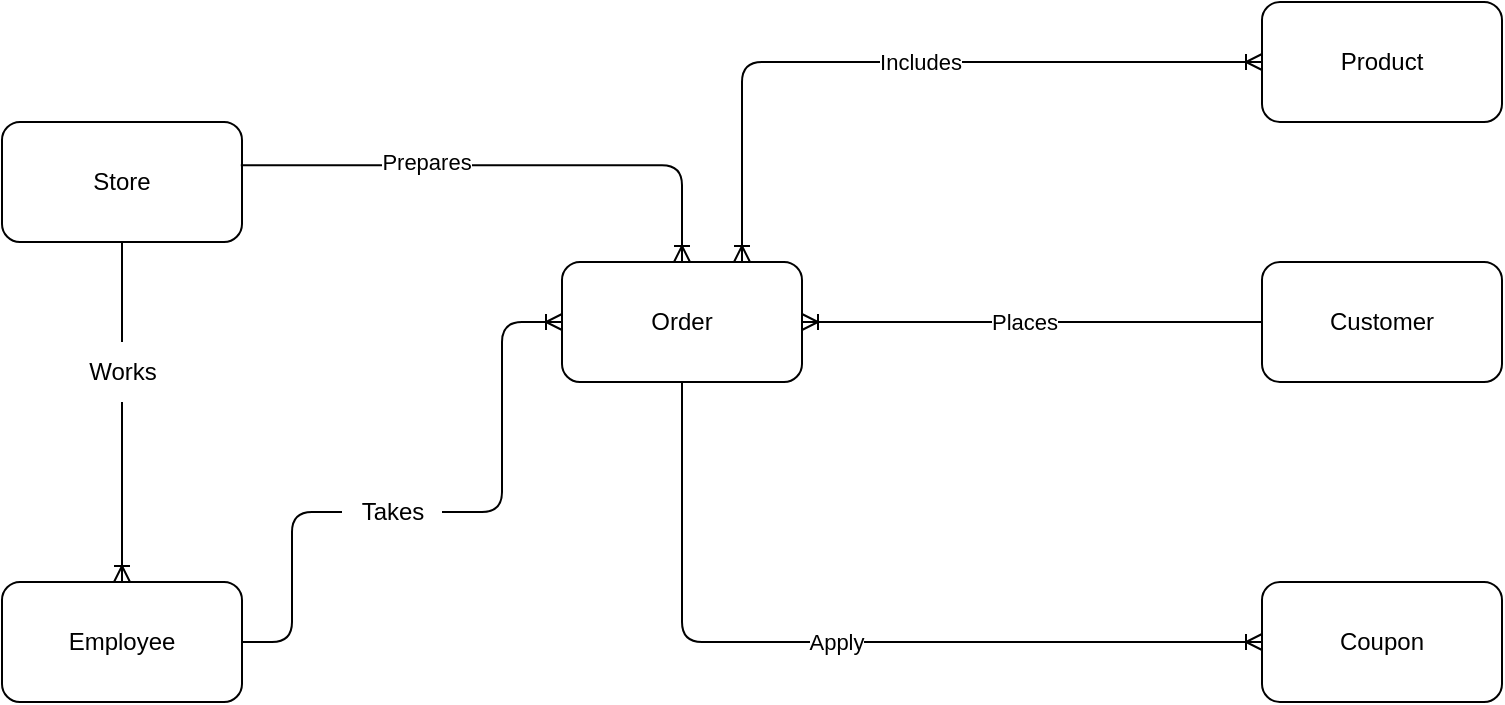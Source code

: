 <mxfile>
    <diagram id="MzYt458wVMCOMpcW0ubV" name="Conceptual Model">
        <mxGraphModel dx="1141" dy="767" grid="1" gridSize="10" guides="1" tooltips="1" connect="1" arrows="1" fold="1" page="1" pageScale="1" pageWidth="827" pageHeight="1169" math="0" shadow="0">
            <root>
                <mxCell id="0"/>
                <mxCell id="1" parent="0"/>
                <mxCell id="ExyJ-R4M8aITXoRPs_8Q-1" value="Store" style="rounded=1;whiteSpace=wrap;html=1;" vertex="1" parent="1">
                    <mxGeometry x="90" y="140" width="120" height="60" as="geometry"/>
                </mxCell>
                <mxCell id="ExyJ-R4M8aITXoRPs_8Q-2" value="Employee" style="rounded=1;whiteSpace=wrap;html=1;" vertex="1" parent="1">
                    <mxGeometry x="90" y="370" width="120" height="60" as="geometry"/>
                </mxCell>
                <mxCell id="ExyJ-R4M8aITXoRPs_8Q-3" value="Order" style="rounded=1;whiteSpace=wrap;html=1;fontStyle=0" vertex="1" parent="1">
                    <mxGeometry x="370" y="210" width="120" height="60" as="geometry"/>
                </mxCell>
                <mxCell id="ExyJ-R4M8aITXoRPs_8Q-4" value="Product" style="rounded=1;whiteSpace=wrap;html=1;fontStyle=0" vertex="1" parent="1">
                    <mxGeometry x="720" y="80" width="120" height="60" as="geometry"/>
                </mxCell>
                <mxCell id="45P4VusToQYbp-36NqYL-1" value="Customer" style="rounded=1;whiteSpace=wrap;html=1;fontStyle=0" vertex="1" parent="1">
                    <mxGeometry x="720" y="210" width="120" height="60" as="geometry"/>
                </mxCell>
                <mxCell id="45P4VusToQYbp-36NqYL-2" value="Coupon" style="rounded=1;whiteSpace=wrap;html=1;fontStyle=0" vertex="1" parent="1">
                    <mxGeometry x="720" y="370" width="120" height="60" as="geometry"/>
                </mxCell>
                <mxCell id="45P4VusToQYbp-36NqYL-3" value="" style="fontSize=12;html=1;endArrow=ERoneToMany;exitX=0.5;exitY=1;exitDx=0;exitDy=0;entryX=0.5;entryY=0;entryDx=0;entryDy=0;startArrow=none;" edge="1" parent="1" source="45P4VusToQYbp-36NqYL-4" target="ExyJ-R4M8aITXoRPs_8Q-2">
                    <mxGeometry width="100" height="100" relative="1" as="geometry">
                        <mxPoint x="240" y="550" as="sourcePoint"/>
                        <mxPoint x="130" y="360" as="targetPoint"/>
                        <Array as="points"/>
                    </mxGeometry>
                </mxCell>
                <mxCell id="45P4VusToQYbp-36NqYL-5" value="" style="fontSize=12;html=1;endArrow=none;exitX=0.5;exitY=1;exitDx=0;exitDy=0;entryX=0.5;entryY=0;entryDx=0;entryDy=0;" edge="1" parent="1" source="ExyJ-R4M8aITXoRPs_8Q-1" target="45P4VusToQYbp-36NqYL-4">
                    <mxGeometry width="100" height="100" relative="1" as="geometry">
                        <mxPoint x="150" y="200" as="sourcePoint"/>
                        <mxPoint x="150" y="370" as="targetPoint"/>
                        <Array as="points"/>
                    </mxGeometry>
                </mxCell>
                <mxCell id="45P4VusToQYbp-36NqYL-4" value="Works" style="text;html=1;align=center;verticalAlign=middle;resizable=0;points=[];autosize=1;strokeColor=none;fillColor=none;" vertex="1" parent="1">
                    <mxGeometry x="120" y="250" width="60" height="30" as="geometry"/>
                </mxCell>
                <mxCell id="45P4VusToQYbp-36NqYL-6" value="" style="fontSize=12;html=1;endArrow=ERoneToMany;exitX=1;exitY=0.5;exitDx=0;exitDy=0;entryX=0;entryY=0.5;entryDx=0;entryDy=0;startArrow=none;edgeStyle=orthogonalEdgeStyle;" edge="1" parent="1" source="45P4VusToQYbp-36NqYL-7" target="ExyJ-R4M8aITXoRPs_8Q-3">
                    <mxGeometry width="100" height="100" relative="1" as="geometry">
                        <mxPoint x="340" y="450" as="sourcePoint"/>
                        <mxPoint x="440" y="350" as="targetPoint"/>
                    </mxGeometry>
                </mxCell>
                <mxCell id="45P4VusToQYbp-36NqYL-8" value="" style="fontSize=12;html=1;endArrow=none;exitX=1;exitY=0.5;exitDx=0;exitDy=0;entryX=0;entryY=0.5;entryDx=0;entryDy=0;edgeStyle=orthogonalEdgeStyle;" edge="1" parent="1" source="ExyJ-R4M8aITXoRPs_8Q-2" target="45P4VusToQYbp-36NqYL-7">
                    <mxGeometry width="100" height="100" relative="1" as="geometry">
                        <mxPoint x="210" y="400" as="sourcePoint"/>
                        <mxPoint x="330" y="250" as="targetPoint"/>
                    </mxGeometry>
                </mxCell>
                <mxCell id="45P4VusToQYbp-36NqYL-7" value="Takes" style="text;html=1;align=center;verticalAlign=middle;resizable=0;points=[];autosize=1;strokeColor=none;fillColor=none;" vertex="1" parent="1">
                    <mxGeometry x="260" y="320" width="50" height="30" as="geometry"/>
                </mxCell>
                <mxCell id="45P4VusToQYbp-36NqYL-9" value="" style="edgeStyle=orthogonalEdgeStyle;fontSize=12;html=1;endArrow=ERoneToMany;exitX=0.995;exitY=0.36;exitDx=0;exitDy=0;exitPerimeter=0;entryX=0.5;entryY=0;entryDx=0;entryDy=0;" edge="1" parent="1" source="ExyJ-R4M8aITXoRPs_8Q-1" target="ExyJ-R4M8aITXoRPs_8Q-3">
                    <mxGeometry width="100" height="100" relative="1" as="geometry">
                        <mxPoint x="360" y="180" as="sourcePoint"/>
                        <mxPoint x="460" y="80" as="targetPoint"/>
                    </mxGeometry>
                </mxCell>
                <mxCell id="45P4VusToQYbp-36NqYL-10" value="Prepares" style="edgeLabel;html=1;align=center;verticalAlign=middle;resizable=0;points=[];" vertex="1" connectable="0" parent="45P4VusToQYbp-36NqYL-9">
                    <mxGeometry x="-0.317" y="-1" relative="1" as="geometry">
                        <mxPoint y="-3" as="offset"/>
                    </mxGeometry>
                </mxCell>
                <mxCell id="45P4VusToQYbp-36NqYL-13" value="" style="fontSize=12;html=1;endArrow=ERoneToMany;exitX=0;exitY=0.5;exitDx=0;exitDy=0;entryX=1;entryY=0.5;entryDx=0;entryDy=0;" edge="1" parent="1" source="45P4VusToQYbp-36NqYL-1" target="ExyJ-R4M8aITXoRPs_8Q-3">
                    <mxGeometry width="100" height="100" relative="1" as="geometry">
                        <mxPoint x="570" y="280" as="sourcePoint"/>
                        <mxPoint x="500" y="240" as="targetPoint"/>
                    </mxGeometry>
                </mxCell>
                <mxCell id="45P4VusToQYbp-36NqYL-14" value="Places" style="edgeLabel;html=1;align=center;verticalAlign=middle;resizable=0;points=[];" vertex="1" connectable="0" parent="45P4VusToQYbp-36NqYL-13">
                    <mxGeometry x="0.074" y="1" relative="1" as="geometry">
                        <mxPoint x="4" y="-1" as="offset"/>
                    </mxGeometry>
                </mxCell>
                <mxCell id="45P4VusToQYbp-36NqYL-15" value="" style="edgeStyle=orthogonalEdgeStyle;fontSize=12;html=1;endArrow=ERoneToMany;startArrow=ERoneToMany;exitX=0.75;exitY=0;exitDx=0;exitDy=0;entryX=0;entryY=0.5;entryDx=0;entryDy=0;" edge="1" parent="1" source="ExyJ-R4M8aITXoRPs_8Q-3" target="ExyJ-R4M8aITXoRPs_8Q-4">
                    <mxGeometry width="100" height="100" relative="1" as="geometry">
                        <mxPoint x="440" y="100" as="sourcePoint"/>
                        <mxPoint x="700" y="10" as="targetPoint"/>
                    </mxGeometry>
                </mxCell>
                <mxCell id="45P4VusToQYbp-36NqYL-17" value="Includes" style="edgeLabel;html=1;align=center;verticalAlign=middle;resizable=0;points=[];" vertex="1" connectable="0" parent="45P4VusToQYbp-36NqYL-15">
                    <mxGeometry x="0.046" relative="1" as="geometry">
                        <mxPoint as="offset"/>
                    </mxGeometry>
                </mxCell>
                <mxCell id="45P4VusToQYbp-36NqYL-18" value="" style="edgeStyle=orthogonalEdgeStyle;fontSize=12;html=1;endArrow=ERoneToMany;exitX=0.5;exitY=1;exitDx=0;exitDy=0;entryX=0;entryY=0.5;entryDx=0;entryDy=0;" edge="1" parent="1" source="ExyJ-R4M8aITXoRPs_8Q-3" target="45P4VusToQYbp-36NqYL-2">
                    <mxGeometry width="100" height="100" relative="1" as="geometry">
                        <mxPoint x="490" y="420" as="sourcePoint"/>
                        <mxPoint x="590" y="320" as="targetPoint"/>
                    </mxGeometry>
                </mxCell>
                <mxCell id="45P4VusToQYbp-36NqYL-19" value="Apply" style="edgeLabel;html=1;align=center;verticalAlign=middle;resizable=0;points=[];" vertex="1" connectable="0" parent="45P4VusToQYbp-36NqYL-18">
                    <mxGeometry x="-0.015" relative="1" as="geometry">
                        <mxPoint as="offset"/>
                    </mxGeometry>
                </mxCell>
            </root>
        </mxGraphModel>
    </diagram>
    <diagram id="gQYHFnc6bY1Gxwi79HMx" name="Page-2">
        <mxGraphModel dx="1062" dy="714" grid="1" gridSize="10" guides="1" tooltips="1" connect="1" arrows="1" fold="1" page="1" pageScale="1" pageWidth="827" pageHeight="1169" math="0" shadow="0">
            <root>
                <mxCell id="0"/>
                <mxCell id="1" parent="0"/>
                <mxCell id="JJMHQxEfOjXYFrZI0yVS-1" value="Store" style="shape=table;startSize=30;container=1;collapsible=1;childLayout=tableLayout;fixedRows=1;rowLines=0;fontStyle=1;align=center;resizeLast=1;" vertex="1" parent="1">
                    <mxGeometry x="100" y="130" width="180" height="90" as="geometry"/>
                </mxCell>
                <mxCell id="JJMHQxEfOjXYFrZI0yVS-2" value="" style="shape=tableRow;horizontal=0;startSize=0;swimlaneHead=0;swimlaneBody=0;fillColor=none;collapsible=0;dropTarget=0;points=[[0,0.5],[1,0.5]];portConstraint=eastwest;top=0;left=0;right=0;bottom=1;" vertex="1" parent="JJMHQxEfOjXYFrZI0yVS-1">
                    <mxGeometry y="30" width="180" height="30" as="geometry"/>
                </mxCell>
                <mxCell id="JJMHQxEfOjXYFrZI0yVS-3" value="PK" style="shape=partialRectangle;connectable=0;fillColor=none;top=0;left=0;bottom=0;right=0;fontStyle=1;overflow=hidden;" vertex="1" parent="JJMHQxEfOjXYFrZI0yVS-2">
                    <mxGeometry width="30" height="30" as="geometry">
                        <mxRectangle width="30" height="30" as="alternateBounds"/>
                    </mxGeometry>
                </mxCell>
                <mxCell id="JJMHQxEfOjXYFrZI0yVS-4" value="StoreID" style="shape=partialRectangle;connectable=0;fillColor=none;top=0;left=0;bottom=0;right=0;align=left;spacingLeft=6;fontStyle=5;overflow=hidden;" vertex="1" parent="JJMHQxEfOjXYFrZI0yVS-2">
                    <mxGeometry x="30" width="150" height="30" as="geometry">
                        <mxRectangle width="150" height="30" as="alternateBounds"/>
                    </mxGeometry>
                </mxCell>
                <mxCell id="JJMHQxEfOjXYFrZI0yVS-5" value="" style="shape=tableRow;horizontal=0;startSize=0;swimlaneHead=0;swimlaneBody=0;fillColor=none;collapsible=0;dropTarget=0;points=[[0,0.5],[1,0.5]];portConstraint=eastwest;top=0;left=0;right=0;bottom=0;" vertex="1" parent="JJMHQxEfOjXYFrZI0yVS-1">
                    <mxGeometry y="60" width="180" height="30" as="geometry"/>
                </mxCell>
                <mxCell id="JJMHQxEfOjXYFrZI0yVS-6" value="UK" style="shape=partialRectangle;connectable=0;fillColor=none;top=0;left=0;bottom=0;right=0;editable=1;overflow=hidden;" vertex="1" parent="JJMHQxEfOjXYFrZI0yVS-5">
                    <mxGeometry width="30" height="30" as="geometry">
                        <mxRectangle width="30" height="30" as="alternateBounds"/>
                    </mxGeometry>
                </mxCell>
                <mxCell id="JJMHQxEfOjXYFrZI0yVS-7" value="StoreName" style="shape=partialRectangle;connectable=0;fillColor=none;top=0;left=0;bottom=0;right=0;align=left;spacingLeft=6;overflow=hidden;" vertex="1" parent="JJMHQxEfOjXYFrZI0yVS-5">
                    <mxGeometry x="30" width="150" height="30" as="geometry">
                        <mxRectangle width="150" height="30" as="alternateBounds"/>
                    </mxGeometry>
                </mxCell>
                <mxCell id="JJMHQxEfOjXYFrZI0yVS-14" value="Employee" style="shape=table;startSize=30;container=1;collapsible=1;childLayout=tableLayout;fixedRows=1;rowLines=0;fontStyle=1;align=center;resizeLast=1;" vertex="1" parent="1">
                    <mxGeometry x="100" y="310" width="180" height="210" as="geometry"/>
                </mxCell>
                <mxCell id="JJMHQxEfOjXYFrZI0yVS-15" value="" style="shape=tableRow;horizontal=0;startSize=0;swimlaneHead=0;swimlaneBody=0;fillColor=none;collapsible=0;dropTarget=0;points=[[0,0.5],[1,0.5]];portConstraint=eastwest;top=0;left=0;right=0;bottom=1;" vertex="1" parent="JJMHQxEfOjXYFrZI0yVS-14">
                    <mxGeometry y="30" width="180" height="30" as="geometry"/>
                </mxCell>
                <mxCell id="JJMHQxEfOjXYFrZI0yVS-16" value="PK" style="shape=partialRectangle;connectable=0;fillColor=none;top=0;left=0;bottom=0;right=0;fontStyle=1;overflow=hidden;" vertex="1" parent="JJMHQxEfOjXYFrZI0yVS-15">
                    <mxGeometry width="30" height="30" as="geometry">
                        <mxRectangle width="30" height="30" as="alternateBounds"/>
                    </mxGeometry>
                </mxCell>
                <mxCell id="JJMHQxEfOjXYFrZI0yVS-17" value="EmployeeID" style="shape=partialRectangle;connectable=0;fillColor=none;top=0;left=0;bottom=0;right=0;align=left;spacingLeft=6;fontStyle=5;overflow=hidden;" vertex="1" parent="JJMHQxEfOjXYFrZI0yVS-15">
                    <mxGeometry x="30" width="150" height="30" as="geometry">
                        <mxRectangle width="150" height="30" as="alternateBounds"/>
                    </mxGeometry>
                </mxCell>
                <mxCell id="JJMHQxEfOjXYFrZI0yVS-30" style="shape=tableRow;horizontal=0;startSize=0;swimlaneHead=0;swimlaneBody=0;fillColor=none;collapsible=0;dropTarget=0;points=[[0,0.5],[1,0.5]];portConstraint=eastwest;top=0;left=0;right=0;bottom=0;" vertex="1" parent="JJMHQxEfOjXYFrZI0yVS-14">
                    <mxGeometry y="60" width="180" height="30" as="geometry"/>
                </mxCell>
                <mxCell id="JJMHQxEfOjXYFrZI0yVS-31" value="FK" style="shape=partialRectangle;connectable=0;fillColor=none;top=0;left=0;bottom=0;right=0;editable=1;overflow=hidden;" vertex="1" parent="JJMHQxEfOjXYFrZI0yVS-30">
                    <mxGeometry width="30" height="30" as="geometry">
                        <mxRectangle width="30" height="30" as="alternateBounds"/>
                    </mxGeometry>
                </mxCell>
                <mxCell id="JJMHQxEfOjXYFrZI0yVS-32" value="StoreID" style="shape=partialRectangle;connectable=0;fillColor=none;top=0;left=0;bottom=0;right=0;align=left;spacingLeft=6;overflow=hidden;" vertex="1" parent="JJMHQxEfOjXYFrZI0yVS-30">
                    <mxGeometry x="30" width="150" height="30" as="geometry">
                        <mxRectangle width="150" height="30" as="alternateBounds"/>
                    </mxGeometry>
                </mxCell>
                <mxCell id="JJMHQxEfOjXYFrZI0yVS-18" value="" style="shape=tableRow;horizontal=0;startSize=0;swimlaneHead=0;swimlaneBody=0;fillColor=none;collapsible=0;dropTarget=0;points=[[0,0.5],[1,0.5]];portConstraint=eastwest;top=0;left=0;right=0;bottom=0;" vertex="1" parent="JJMHQxEfOjXYFrZI0yVS-14">
                    <mxGeometry y="90" width="180" height="30" as="geometry"/>
                </mxCell>
                <mxCell id="JJMHQxEfOjXYFrZI0yVS-19" value="" style="shape=partialRectangle;connectable=0;fillColor=none;top=0;left=0;bottom=0;right=0;editable=1;overflow=hidden;" vertex="1" parent="JJMHQxEfOjXYFrZI0yVS-18">
                    <mxGeometry width="30" height="30" as="geometry">
                        <mxRectangle width="30" height="30" as="alternateBounds"/>
                    </mxGeometry>
                </mxCell>
                <mxCell id="JJMHQxEfOjXYFrZI0yVS-20" value="FirstName" style="shape=partialRectangle;connectable=0;fillColor=none;top=0;left=0;bottom=0;right=0;align=left;spacingLeft=6;overflow=hidden;" vertex="1" parent="JJMHQxEfOjXYFrZI0yVS-18">
                    <mxGeometry x="30" width="150" height="30" as="geometry">
                        <mxRectangle width="150" height="30" as="alternateBounds"/>
                    </mxGeometry>
                </mxCell>
                <mxCell id="JJMHQxEfOjXYFrZI0yVS-21" value="" style="shape=tableRow;horizontal=0;startSize=0;swimlaneHead=0;swimlaneBody=0;fillColor=none;collapsible=0;dropTarget=0;points=[[0,0.5],[1,0.5]];portConstraint=eastwest;top=0;left=0;right=0;bottom=0;" vertex="1" parent="JJMHQxEfOjXYFrZI0yVS-14">
                    <mxGeometry y="120" width="180" height="30" as="geometry"/>
                </mxCell>
                <mxCell id="JJMHQxEfOjXYFrZI0yVS-22" value="" style="shape=partialRectangle;connectable=0;fillColor=none;top=0;left=0;bottom=0;right=0;editable=1;overflow=hidden;" vertex="1" parent="JJMHQxEfOjXYFrZI0yVS-21">
                    <mxGeometry width="30" height="30" as="geometry">
                        <mxRectangle width="30" height="30" as="alternateBounds"/>
                    </mxGeometry>
                </mxCell>
                <mxCell id="JJMHQxEfOjXYFrZI0yVS-23" value="LastName" style="shape=partialRectangle;connectable=0;fillColor=none;top=0;left=0;bottom=0;right=0;align=left;spacingLeft=6;overflow=hidden;" vertex="1" parent="JJMHQxEfOjXYFrZI0yVS-21">
                    <mxGeometry x="30" width="150" height="30" as="geometry">
                        <mxRectangle width="150" height="30" as="alternateBounds"/>
                    </mxGeometry>
                </mxCell>
                <mxCell id="JJMHQxEfOjXYFrZI0yVS-24" value="" style="shape=tableRow;horizontal=0;startSize=0;swimlaneHead=0;swimlaneBody=0;fillColor=none;collapsible=0;dropTarget=0;points=[[0,0.5],[1,0.5]];portConstraint=eastwest;top=0;left=0;right=0;bottom=0;" vertex="1" parent="JJMHQxEfOjXYFrZI0yVS-14">
                    <mxGeometry y="150" width="180" height="30" as="geometry"/>
                </mxCell>
                <mxCell id="JJMHQxEfOjXYFrZI0yVS-25" value="" style="shape=partialRectangle;connectable=0;fillColor=none;top=0;left=0;bottom=0;right=0;editable=1;overflow=hidden;" vertex="1" parent="JJMHQxEfOjXYFrZI0yVS-24">
                    <mxGeometry width="30" height="30" as="geometry">
                        <mxRectangle width="30" height="30" as="alternateBounds"/>
                    </mxGeometry>
                </mxCell>
                <mxCell id="JJMHQxEfOjXYFrZI0yVS-26" value="StartDate" style="shape=partialRectangle;connectable=0;fillColor=none;top=0;left=0;bottom=0;right=0;align=left;spacingLeft=6;overflow=hidden;" vertex="1" parent="JJMHQxEfOjXYFrZI0yVS-24">
                    <mxGeometry x="30" width="150" height="30" as="geometry">
                        <mxRectangle width="150" height="30" as="alternateBounds"/>
                    </mxGeometry>
                </mxCell>
                <mxCell id="JJMHQxEfOjXYFrZI0yVS-27" style="shape=tableRow;horizontal=0;startSize=0;swimlaneHead=0;swimlaneBody=0;fillColor=none;collapsible=0;dropTarget=0;points=[[0,0.5],[1,0.5]];portConstraint=eastwest;top=0;left=0;right=0;bottom=0;" vertex="1" parent="JJMHQxEfOjXYFrZI0yVS-14">
                    <mxGeometry y="180" width="180" height="30" as="geometry"/>
                </mxCell>
                <mxCell id="JJMHQxEfOjXYFrZI0yVS-28" style="shape=partialRectangle;connectable=0;fillColor=none;top=0;left=0;bottom=0;right=0;editable=1;overflow=hidden;" vertex="1" parent="JJMHQxEfOjXYFrZI0yVS-27">
                    <mxGeometry width="30" height="30" as="geometry">
                        <mxRectangle width="30" height="30" as="alternateBounds"/>
                    </mxGeometry>
                </mxCell>
                <mxCell id="JJMHQxEfOjXYFrZI0yVS-29" value="TerminationDate" style="shape=partialRectangle;connectable=0;fillColor=none;top=0;left=0;bottom=0;right=0;align=left;spacingLeft=6;overflow=hidden;" vertex="1" parent="JJMHQxEfOjXYFrZI0yVS-27">
                    <mxGeometry x="30" width="150" height="30" as="geometry">
                        <mxRectangle width="150" height="30" as="alternateBounds"/>
                    </mxGeometry>
                </mxCell>
                <mxCell id="JJMHQxEfOjXYFrZI0yVS-34" value="" style="edgeStyle=entityRelationEdgeStyle;fontSize=12;html=1;endArrow=ERoneToMany;exitX=1;exitY=0.5;exitDx=0;exitDy=0;entryX=1;entryY=0.5;entryDx=0;entryDy=0;" edge="1" parent="1" source="JJMHQxEfOjXYFrZI0yVS-2" target="JJMHQxEfOjXYFrZI0yVS-30">
                    <mxGeometry width="100" height="100" relative="1" as="geometry">
                        <mxPoint x="400" y="300" as="sourcePoint"/>
                        <mxPoint x="500" y="200" as="targetPoint"/>
                    </mxGeometry>
                </mxCell>
                <mxCell id="JJMHQxEfOjXYFrZI0yVS-35" value="Order" style="shape=table;startSize=30;container=1;collapsible=1;childLayout=tableLayout;fixedRows=1;rowLines=0;fontStyle=1;align=center;resizeLast=1;" vertex="1" parent="1">
                    <mxGeometry x="413" y="240" width="180" height="300" as="geometry"/>
                </mxCell>
                <mxCell id="JJMHQxEfOjXYFrZI0yVS-36" value="" style="shape=tableRow;horizontal=0;startSize=0;swimlaneHead=0;swimlaneBody=0;fillColor=none;collapsible=0;dropTarget=0;points=[[0,0.5],[1,0.5]];portConstraint=eastwest;top=0;left=0;right=0;bottom=1;" vertex="1" parent="JJMHQxEfOjXYFrZI0yVS-35">
                    <mxGeometry y="30" width="180" height="30" as="geometry"/>
                </mxCell>
                <mxCell id="JJMHQxEfOjXYFrZI0yVS-37" value="PK" style="shape=partialRectangle;connectable=0;fillColor=none;top=0;left=0;bottom=0;right=0;fontStyle=1;overflow=hidden;" vertex="1" parent="JJMHQxEfOjXYFrZI0yVS-36">
                    <mxGeometry width="30" height="30" as="geometry">
                        <mxRectangle width="30" height="30" as="alternateBounds"/>
                    </mxGeometry>
                </mxCell>
                <mxCell id="JJMHQxEfOjXYFrZI0yVS-38" value="OrderID" style="shape=partialRectangle;connectable=0;fillColor=none;top=0;left=0;bottom=0;right=0;align=left;spacingLeft=6;fontStyle=5;overflow=hidden;" vertex="1" parent="JJMHQxEfOjXYFrZI0yVS-36">
                    <mxGeometry x="30" width="150" height="30" as="geometry">
                        <mxRectangle width="150" height="30" as="alternateBounds"/>
                    </mxGeometry>
                </mxCell>
                <mxCell id="JJMHQxEfOjXYFrZI0yVS-39" value="" style="shape=tableRow;horizontal=0;startSize=0;swimlaneHead=0;swimlaneBody=0;fillColor=none;collapsible=0;dropTarget=0;points=[[0,0.5],[1,0.5]];portConstraint=eastwest;top=0;left=0;right=0;bottom=0;" vertex="1" parent="JJMHQxEfOjXYFrZI0yVS-35">
                    <mxGeometry y="60" width="180" height="30" as="geometry"/>
                </mxCell>
                <mxCell id="JJMHQxEfOjXYFrZI0yVS-40" value="" style="shape=partialRectangle;connectable=0;fillColor=none;top=0;left=0;bottom=0;right=0;editable=1;overflow=hidden;" vertex="1" parent="JJMHQxEfOjXYFrZI0yVS-39">
                    <mxGeometry width="30" height="30" as="geometry">
                        <mxRectangle width="30" height="30" as="alternateBounds"/>
                    </mxGeometry>
                </mxCell>
                <mxCell id="JJMHQxEfOjXYFrZI0yVS-41" value="OrderTakerID" style="shape=partialRectangle;connectable=0;fillColor=none;top=0;left=0;bottom=0;right=0;align=left;spacingLeft=6;overflow=hidden;" vertex="1" parent="JJMHQxEfOjXYFrZI0yVS-39">
                    <mxGeometry x="30" width="150" height="30" as="geometry">
                        <mxRectangle width="150" height="30" as="alternateBounds"/>
                    </mxGeometry>
                </mxCell>
                <mxCell id="JJMHQxEfOjXYFrZI0yVS-42" value="" style="shape=tableRow;horizontal=0;startSize=0;swimlaneHead=0;swimlaneBody=0;fillColor=none;collapsible=0;dropTarget=0;points=[[0,0.5],[1,0.5]];portConstraint=eastwest;top=0;left=0;right=0;bottom=0;" vertex="1" parent="JJMHQxEfOjXYFrZI0yVS-35">
                    <mxGeometry y="90" width="180" height="30" as="geometry"/>
                </mxCell>
                <mxCell id="JJMHQxEfOjXYFrZI0yVS-43" value="" style="shape=partialRectangle;connectable=0;fillColor=none;top=0;left=0;bottom=0;right=0;editable=1;overflow=hidden;" vertex="1" parent="JJMHQxEfOjXYFrZI0yVS-42">
                    <mxGeometry width="30" height="30" as="geometry">
                        <mxRectangle width="30" height="30" as="alternateBounds"/>
                    </mxGeometry>
                </mxCell>
                <mxCell id="JJMHQxEfOjXYFrZI0yVS-44" value="StoreID" style="shape=partialRectangle;connectable=0;fillColor=none;top=0;left=0;bottom=0;right=0;align=left;spacingLeft=6;overflow=hidden;" vertex="1" parent="JJMHQxEfOjXYFrZI0yVS-42">
                    <mxGeometry x="30" width="150" height="30" as="geometry">
                        <mxRectangle width="150" height="30" as="alternateBounds"/>
                    </mxGeometry>
                </mxCell>
                <mxCell id="JJMHQxEfOjXYFrZI0yVS-45" value="" style="shape=tableRow;horizontal=0;startSize=0;swimlaneHead=0;swimlaneBody=0;fillColor=none;collapsible=0;dropTarget=0;points=[[0,0.5],[1,0.5]];portConstraint=eastwest;top=0;left=0;right=0;bottom=0;" vertex="1" parent="JJMHQxEfOjXYFrZI0yVS-35">
                    <mxGeometry y="120" width="180" height="30" as="geometry"/>
                </mxCell>
                <mxCell id="JJMHQxEfOjXYFrZI0yVS-46" value="" style="shape=partialRectangle;connectable=0;fillColor=none;top=0;left=0;bottom=0;right=0;editable=1;overflow=hidden;" vertex="1" parent="JJMHQxEfOjXYFrZI0yVS-45">
                    <mxGeometry width="30" height="30" as="geometry">
                        <mxRectangle width="30" height="30" as="alternateBounds"/>
                    </mxGeometry>
                </mxCell>
                <mxCell id="JJMHQxEfOjXYFrZI0yVS-47" value="OrderDate" style="shape=partialRectangle;connectable=0;fillColor=none;top=0;left=0;bottom=0;right=0;align=left;spacingLeft=6;overflow=hidden;" vertex="1" parent="JJMHQxEfOjXYFrZI0yVS-45">
                    <mxGeometry x="30" width="150" height="30" as="geometry">
                        <mxRectangle width="150" height="30" as="alternateBounds"/>
                    </mxGeometry>
                </mxCell>
                <mxCell id="JJMHQxEfOjXYFrZI0yVS-57" style="shape=tableRow;horizontal=0;startSize=0;swimlaneHead=0;swimlaneBody=0;fillColor=none;collapsible=0;dropTarget=0;points=[[0,0.5],[1,0.5]];portConstraint=eastwest;top=0;left=0;right=0;bottom=0;" vertex="1" parent="JJMHQxEfOjXYFrZI0yVS-35">
                    <mxGeometry y="150" width="180" height="30" as="geometry"/>
                </mxCell>
                <mxCell id="JJMHQxEfOjXYFrZI0yVS-58" style="shape=partialRectangle;connectable=0;fillColor=none;top=0;left=0;bottom=0;right=0;editable=1;overflow=hidden;" vertex="1" parent="JJMHQxEfOjXYFrZI0yVS-57">
                    <mxGeometry width="30" height="30" as="geometry">
                        <mxRectangle width="30" height="30" as="alternateBounds"/>
                    </mxGeometry>
                </mxCell>
                <mxCell id="JJMHQxEfOjXYFrZI0yVS-59" value="CustomerID" style="shape=partialRectangle;connectable=0;fillColor=none;top=0;left=0;bottom=0;right=0;align=left;spacingLeft=6;overflow=hidden;" vertex="1" parent="JJMHQxEfOjXYFrZI0yVS-57">
                    <mxGeometry x="30" width="150" height="30" as="geometry">
                        <mxRectangle width="150" height="30" as="alternateBounds"/>
                    </mxGeometry>
                </mxCell>
                <mxCell id="JJMHQxEfOjXYFrZI0yVS-54" style="shape=tableRow;horizontal=0;startSize=0;swimlaneHead=0;swimlaneBody=0;fillColor=none;collapsible=0;dropTarget=0;points=[[0,0.5],[1,0.5]];portConstraint=eastwest;top=0;left=0;right=0;bottom=0;" vertex="1" parent="JJMHQxEfOjXYFrZI0yVS-35">
                    <mxGeometry y="180" width="180" height="30" as="geometry"/>
                </mxCell>
                <mxCell id="JJMHQxEfOjXYFrZI0yVS-55" style="shape=partialRectangle;connectable=0;fillColor=none;top=0;left=0;bottom=0;right=0;editable=1;overflow=hidden;" vertex="1" parent="JJMHQxEfOjXYFrZI0yVS-54">
                    <mxGeometry width="30" height="30" as="geometry">
                        <mxRectangle width="30" height="30" as="alternateBounds"/>
                    </mxGeometry>
                </mxCell>
                <mxCell id="JJMHQxEfOjXYFrZI0yVS-56" value="ProductID" style="shape=partialRectangle;connectable=0;fillColor=none;top=0;left=0;bottom=0;right=0;align=left;spacingLeft=6;overflow=hidden;" vertex="1" parent="JJMHQxEfOjXYFrZI0yVS-54">
                    <mxGeometry x="30" width="150" height="30" as="geometry">
                        <mxRectangle width="150" height="30" as="alternateBounds"/>
                    </mxGeometry>
                </mxCell>
                <mxCell id="JJMHQxEfOjXYFrZI0yVS-51" style="shape=tableRow;horizontal=0;startSize=0;swimlaneHead=0;swimlaneBody=0;fillColor=none;collapsible=0;dropTarget=0;points=[[0,0.5],[1,0.5]];portConstraint=eastwest;top=0;left=0;right=0;bottom=0;" vertex="1" parent="JJMHQxEfOjXYFrZI0yVS-35">
                    <mxGeometry y="210" width="180" height="30" as="geometry"/>
                </mxCell>
                <mxCell id="JJMHQxEfOjXYFrZI0yVS-52" style="shape=partialRectangle;connectable=0;fillColor=none;top=0;left=0;bottom=0;right=0;editable=1;overflow=hidden;" vertex="1" parent="JJMHQxEfOjXYFrZI0yVS-51">
                    <mxGeometry width="30" height="30" as="geometry">
                        <mxRectangle width="30" height="30" as="alternateBounds"/>
                    </mxGeometry>
                </mxCell>
                <mxCell id="JJMHQxEfOjXYFrZI0yVS-53" value="CouponID" style="shape=partialRectangle;connectable=0;fillColor=none;top=0;left=0;bottom=0;right=0;align=left;spacingLeft=6;overflow=hidden;" vertex="1" parent="JJMHQxEfOjXYFrZI0yVS-51">
                    <mxGeometry x="30" width="150" height="30" as="geometry">
                        <mxRectangle width="150" height="30" as="alternateBounds"/>
                    </mxGeometry>
                </mxCell>
                <mxCell id="JJMHQxEfOjXYFrZI0yVS-48" style="shape=tableRow;horizontal=0;startSize=0;swimlaneHead=0;swimlaneBody=0;fillColor=none;collapsible=0;dropTarget=0;points=[[0,0.5],[1,0.5]];portConstraint=eastwest;top=0;left=0;right=0;bottom=0;" vertex="1" parent="JJMHQxEfOjXYFrZI0yVS-35">
                    <mxGeometry y="240" width="180" height="30" as="geometry"/>
                </mxCell>
                <mxCell id="JJMHQxEfOjXYFrZI0yVS-49" style="shape=partialRectangle;connectable=0;fillColor=none;top=0;left=0;bottom=0;right=0;editable=1;overflow=hidden;" vertex="1" parent="JJMHQxEfOjXYFrZI0yVS-48">
                    <mxGeometry width="30" height="30" as="geometry">
                        <mxRectangle width="30" height="30" as="alternateBounds"/>
                    </mxGeometry>
                </mxCell>
                <mxCell id="JJMHQxEfOjXYFrZI0yVS-50" value="Quantity" style="shape=partialRectangle;connectable=0;fillColor=none;top=0;left=0;bottom=0;right=0;align=left;spacingLeft=6;overflow=hidden;" vertex="1" parent="JJMHQxEfOjXYFrZI0yVS-48">
                    <mxGeometry x="30" width="150" height="30" as="geometry">
                        <mxRectangle width="150" height="30" as="alternateBounds"/>
                    </mxGeometry>
                </mxCell>
                <mxCell id="JJMHQxEfOjXYFrZI0yVS-60" style="shape=tableRow;horizontal=0;startSize=0;swimlaneHead=0;swimlaneBody=0;fillColor=none;collapsible=0;dropTarget=0;points=[[0,0.5],[1,0.5]];portConstraint=eastwest;top=0;left=0;right=0;bottom=0;" vertex="1" parent="JJMHQxEfOjXYFrZI0yVS-35">
                    <mxGeometry y="270" width="180" height="30" as="geometry"/>
                </mxCell>
                <mxCell id="JJMHQxEfOjXYFrZI0yVS-61" style="shape=partialRectangle;connectable=0;fillColor=none;top=0;left=0;bottom=0;right=0;editable=1;overflow=hidden;" vertex="1" parent="JJMHQxEfOjXYFrZI0yVS-60">
                    <mxGeometry width="30" height="30" as="geometry">
                        <mxRectangle width="30" height="30" as="alternateBounds"/>
                    </mxGeometry>
                </mxCell>
                <mxCell id="JJMHQxEfOjXYFrZI0yVS-62" value="SpecialInstructions" style="shape=partialRectangle;connectable=0;fillColor=none;top=0;left=0;bottom=0;right=0;align=left;spacingLeft=6;overflow=hidden;" vertex="1" parent="JJMHQxEfOjXYFrZI0yVS-60">
                    <mxGeometry x="30" width="150" height="30" as="geometry">
                        <mxRectangle width="150" height="30" as="alternateBounds"/>
                    </mxGeometry>
                </mxCell>
                <mxCell id="JJMHQxEfOjXYFrZI0yVS-63" value="Product" style="shape=table;startSize=30;container=1;collapsible=1;childLayout=tableLayout;fixedRows=1;rowLines=0;fontStyle=1;align=center;resizeLast=1;" vertex="1" parent="1">
                    <mxGeometry x="720" y="90" width="180" height="150" as="geometry"/>
                </mxCell>
                <mxCell id="JJMHQxEfOjXYFrZI0yVS-64" value="" style="shape=tableRow;horizontal=0;startSize=0;swimlaneHead=0;swimlaneBody=0;fillColor=none;collapsible=0;dropTarget=0;points=[[0,0.5],[1,0.5]];portConstraint=eastwest;top=0;left=0;right=0;bottom=1;" vertex="1" parent="JJMHQxEfOjXYFrZI0yVS-63">
                    <mxGeometry y="30" width="180" height="30" as="geometry"/>
                </mxCell>
                <mxCell id="JJMHQxEfOjXYFrZI0yVS-65" value="PK" style="shape=partialRectangle;connectable=0;fillColor=none;top=0;left=0;bottom=0;right=0;fontStyle=1;overflow=hidden;" vertex="1" parent="JJMHQxEfOjXYFrZI0yVS-64">
                    <mxGeometry width="30" height="30" as="geometry">
                        <mxRectangle width="30" height="30" as="alternateBounds"/>
                    </mxGeometry>
                </mxCell>
                <mxCell id="JJMHQxEfOjXYFrZI0yVS-66" value="ProductID" style="shape=partialRectangle;connectable=0;fillColor=none;top=0;left=0;bottom=0;right=0;align=left;spacingLeft=6;fontStyle=5;overflow=hidden;" vertex="1" parent="JJMHQxEfOjXYFrZI0yVS-64">
                    <mxGeometry x="30" width="150" height="30" as="geometry">
                        <mxRectangle width="150" height="30" as="alternateBounds"/>
                    </mxGeometry>
                </mxCell>
                <mxCell id="JJMHQxEfOjXYFrZI0yVS-67" value="" style="shape=tableRow;horizontal=0;startSize=0;swimlaneHead=0;swimlaneBody=0;fillColor=none;collapsible=0;dropTarget=0;points=[[0,0.5],[1,0.5]];portConstraint=eastwest;top=0;left=0;right=0;bottom=0;" vertex="1" parent="JJMHQxEfOjXYFrZI0yVS-63">
                    <mxGeometry y="60" width="180" height="30" as="geometry"/>
                </mxCell>
                <mxCell id="JJMHQxEfOjXYFrZI0yVS-68" value="UK" style="shape=partialRectangle;connectable=0;fillColor=none;top=0;left=0;bottom=0;right=0;editable=1;overflow=hidden;" vertex="1" parent="JJMHQxEfOjXYFrZI0yVS-67">
                    <mxGeometry width="30" height="30" as="geometry">
                        <mxRectangle width="30" height="30" as="alternateBounds"/>
                    </mxGeometry>
                </mxCell>
                <mxCell id="JJMHQxEfOjXYFrZI0yVS-69" value="ProductName" style="shape=partialRectangle;connectable=0;fillColor=none;top=0;left=0;bottom=0;right=0;align=left;spacingLeft=6;overflow=hidden;" vertex="1" parent="JJMHQxEfOjXYFrZI0yVS-67">
                    <mxGeometry x="30" width="150" height="30" as="geometry">
                        <mxRectangle width="150" height="30" as="alternateBounds"/>
                    </mxGeometry>
                </mxCell>
                <mxCell id="JJMHQxEfOjXYFrZI0yVS-70" value="" style="shape=tableRow;horizontal=0;startSize=0;swimlaneHead=0;swimlaneBody=0;fillColor=none;collapsible=0;dropTarget=0;points=[[0,0.5],[1,0.5]];portConstraint=eastwest;top=0;left=0;right=0;bottom=0;" vertex="1" parent="JJMHQxEfOjXYFrZI0yVS-63">
                    <mxGeometry y="90" width="180" height="30" as="geometry"/>
                </mxCell>
                <mxCell id="JJMHQxEfOjXYFrZI0yVS-71" value="" style="shape=partialRectangle;connectable=0;fillColor=none;top=0;left=0;bottom=0;right=0;editable=1;overflow=hidden;" vertex="1" parent="JJMHQxEfOjXYFrZI0yVS-70">
                    <mxGeometry width="30" height="30" as="geometry">
                        <mxRectangle width="30" height="30" as="alternateBounds"/>
                    </mxGeometry>
                </mxCell>
                <mxCell id="JJMHQxEfOjXYFrZI0yVS-72" value="ProductType" style="shape=partialRectangle;connectable=0;fillColor=none;top=0;left=0;bottom=0;right=0;align=left;spacingLeft=6;overflow=hidden;" vertex="1" parent="JJMHQxEfOjXYFrZI0yVS-70">
                    <mxGeometry x="30" width="150" height="30" as="geometry">
                        <mxRectangle width="150" height="30" as="alternateBounds"/>
                    </mxGeometry>
                </mxCell>
                <mxCell id="JJMHQxEfOjXYFrZI0yVS-73" value="" style="shape=tableRow;horizontal=0;startSize=0;swimlaneHead=0;swimlaneBody=0;fillColor=none;collapsible=0;dropTarget=0;points=[[0,0.5],[1,0.5]];portConstraint=eastwest;top=0;left=0;right=0;bottom=0;" vertex="1" parent="JJMHQxEfOjXYFrZI0yVS-63">
                    <mxGeometry y="120" width="180" height="30" as="geometry"/>
                </mxCell>
                <mxCell id="JJMHQxEfOjXYFrZI0yVS-74" value="" style="shape=partialRectangle;connectable=0;fillColor=none;top=0;left=0;bottom=0;right=0;editable=1;overflow=hidden;" vertex="1" parent="JJMHQxEfOjXYFrZI0yVS-73">
                    <mxGeometry width="30" height="30" as="geometry">
                        <mxRectangle width="30" height="30" as="alternateBounds"/>
                    </mxGeometry>
                </mxCell>
                <mxCell id="JJMHQxEfOjXYFrZI0yVS-75" value="Price" style="shape=partialRectangle;connectable=0;fillColor=none;top=0;left=0;bottom=0;right=0;align=left;spacingLeft=6;overflow=hidden;" vertex="1" parent="JJMHQxEfOjXYFrZI0yVS-73">
                    <mxGeometry x="30" width="150" height="30" as="geometry">
                        <mxRectangle width="150" height="30" as="alternateBounds"/>
                    </mxGeometry>
                </mxCell>
                <mxCell id="JJMHQxEfOjXYFrZI0yVS-76" value="Customer" style="shape=table;startSize=30;container=1;collapsible=1;childLayout=tableLayout;fixedRows=1;rowLines=0;fontStyle=1;align=center;resizeLast=1;" vertex="1" parent="1">
                    <mxGeometry x="735" y="330" width="180" height="210" as="geometry"/>
                </mxCell>
                <mxCell id="JJMHQxEfOjXYFrZI0yVS-77" value="" style="shape=tableRow;horizontal=0;startSize=0;swimlaneHead=0;swimlaneBody=0;fillColor=none;collapsible=0;dropTarget=0;points=[[0,0.5],[1,0.5]];portConstraint=eastwest;top=0;left=0;right=0;bottom=1;" vertex="1" parent="JJMHQxEfOjXYFrZI0yVS-76">
                    <mxGeometry y="30" width="180" height="30" as="geometry"/>
                </mxCell>
                <mxCell id="JJMHQxEfOjXYFrZI0yVS-78" value="PK" style="shape=partialRectangle;connectable=0;fillColor=none;top=0;left=0;bottom=0;right=0;fontStyle=1;overflow=hidden;" vertex="1" parent="JJMHQxEfOjXYFrZI0yVS-77">
                    <mxGeometry width="30" height="30" as="geometry">
                        <mxRectangle width="30" height="30" as="alternateBounds"/>
                    </mxGeometry>
                </mxCell>
                <mxCell id="JJMHQxEfOjXYFrZI0yVS-79" value="CustomerID" style="shape=partialRectangle;connectable=0;fillColor=none;top=0;left=0;bottom=0;right=0;align=left;spacingLeft=6;fontStyle=5;overflow=hidden;" vertex="1" parent="JJMHQxEfOjXYFrZI0yVS-77">
                    <mxGeometry x="30" width="150" height="30" as="geometry">
                        <mxRectangle width="150" height="30" as="alternateBounds"/>
                    </mxGeometry>
                </mxCell>
                <mxCell id="JJMHQxEfOjXYFrZI0yVS-80" value="" style="shape=tableRow;horizontal=0;startSize=0;swimlaneHead=0;swimlaneBody=0;fillColor=none;collapsible=0;dropTarget=0;points=[[0,0.5],[1,0.5]];portConstraint=eastwest;top=0;left=0;right=0;bottom=0;" vertex="1" parent="JJMHQxEfOjXYFrZI0yVS-76">
                    <mxGeometry y="60" width="180" height="30" as="geometry"/>
                </mxCell>
                <mxCell id="JJMHQxEfOjXYFrZI0yVS-81" value="" style="shape=partialRectangle;connectable=0;fillColor=none;top=0;left=0;bottom=0;right=0;editable=1;overflow=hidden;" vertex="1" parent="JJMHQxEfOjXYFrZI0yVS-80">
                    <mxGeometry width="30" height="30" as="geometry">
                        <mxRectangle width="30" height="30" as="alternateBounds"/>
                    </mxGeometry>
                </mxCell>
                <mxCell id="JJMHQxEfOjXYFrZI0yVS-82" value="PhoneNumber" style="shape=partialRectangle;connectable=0;fillColor=none;top=0;left=0;bottom=0;right=0;align=left;spacingLeft=6;overflow=hidden;" vertex="1" parent="JJMHQxEfOjXYFrZI0yVS-80">
                    <mxGeometry x="30" width="150" height="30" as="geometry">
                        <mxRectangle width="150" height="30" as="alternateBounds"/>
                    </mxGeometry>
                </mxCell>
                <mxCell id="JJMHQxEfOjXYFrZI0yVS-83" value="" style="shape=tableRow;horizontal=0;startSize=0;swimlaneHead=0;swimlaneBody=0;fillColor=none;collapsible=0;dropTarget=0;points=[[0,0.5],[1,0.5]];portConstraint=eastwest;top=0;left=0;right=0;bottom=0;" vertex="1" parent="JJMHQxEfOjXYFrZI0yVS-76">
                    <mxGeometry y="90" width="180" height="30" as="geometry"/>
                </mxCell>
                <mxCell id="JJMHQxEfOjXYFrZI0yVS-84" value="" style="shape=partialRectangle;connectable=0;fillColor=none;top=0;left=0;bottom=0;right=0;editable=1;overflow=hidden;" vertex="1" parent="JJMHQxEfOjXYFrZI0yVS-83">
                    <mxGeometry width="30" height="30" as="geometry">
                        <mxRectangle width="30" height="30" as="alternateBounds"/>
                    </mxGeometry>
                </mxCell>
                <mxCell id="JJMHQxEfOjXYFrZI0yVS-85" value="StreetAddress" style="shape=partialRectangle;connectable=0;fillColor=none;top=0;left=0;bottom=0;right=0;align=left;spacingLeft=6;overflow=hidden;" vertex="1" parent="JJMHQxEfOjXYFrZI0yVS-83">
                    <mxGeometry x="30" width="150" height="30" as="geometry">
                        <mxRectangle width="150" height="30" as="alternateBounds"/>
                    </mxGeometry>
                </mxCell>
                <mxCell id="JJMHQxEfOjXYFrZI0yVS-86" value="" style="shape=tableRow;horizontal=0;startSize=0;swimlaneHead=0;swimlaneBody=0;fillColor=none;collapsible=0;dropTarget=0;points=[[0,0.5],[1,0.5]];portConstraint=eastwest;top=0;left=0;right=0;bottom=0;" vertex="1" parent="JJMHQxEfOjXYFrZI0yVS-76">
                    <mxGeometry y="120" width="180" height="30" as="geometry"/>
                </mxCell>
                <mxCell id="JJMHQxEfOjXYFrZI0yVS-87" value="" style="shape=partialRectangle;connectable=0;fillColor=none;top=0;left=0;bottom=0;right=0;editable=1;overflow=hidden;" vertex="1" parent="JJMHQxEfOjXYFrZI0yVS-86">
                    <mxGeometry width="30" height="30" as="geometry">
                        <mxRectangle width="30" height="30" as="alternateBounds"/>
                    </mxGeometry>
                </mxCell>
                <mxCell id="JJMHQxEfOjXYFrZI0yVS-88" value="City" style="shape=partialRectangle;connectable=0;fillColor=none;top=0;left=0;bottom=0;right=0;align=left;spacingLeft=6;overflow=hidden;" vertex="1" parent="JJMHQxEfOjXYFrZI0yVS-86">
                    <mxGeometry x="30" width="150" height="30" as="geometry">
                        <mxRectangle width="150" height="30" as="alternateBounds"/>
                    </mxGeometry>
                </mxCell>
                <mxCell id="JJMHQxEfOjXYFrZI0yVS-95" style="shape=tableRow;horizontal=0;startSize=0;swimlaneHead=0;swimlaneBody=0;fillColor=none;collapsible=0;dropTarget=0;points=[[0,0.5],[1,0.5]];portConstraint=eastwest;top=0;left=0;right=0;bottom=0;" vertex="1" parent="JJMHQxEfOjXYFrZI0yVS-76">
                    <mxGeometry y="150" width="180" height="30" as="geometry"/>
                </mxCell>
                <mxCell id="JJMHQxEfOjXYFrZI0yVS-96" style="shape=partialRectangle;connectable=0;fillColor=none;top=0;left=0;bottom=0;right=0;editable=1;overflow=hidden;" vertex="1" parent="JJMHQxEfOjXYFrZI0yVS-95">
                    <mxGeometry width="30" height="30" as="geometry">
                        <mxRectangle width="30" height="30" as="alternateBounds"/>
                    </mxGeometry>
                </mxCell>
                <mxCell id="JJMHQxEfOjXYFrZI0yVS-97" value="StateProvince" style="shape=partialRectangle;connectable=0;fillColor=none;top=0;left=0;bottom=0;right=0;align=left;spacingLeft=6;overflow=hidden;" vertex="1" parent="JJMHQxEfOjXYFrZI0yVS-95">
                    <mxGeometry x="30" width="150" height="30" as="geometry">
                        <mxRectangle width="150" height="30" as="alternateBounds"/>
                    </mxGeometry>
                </mxCell>
                <mxCell id="JJMHQxEfOjXYFrZI0yVS-92" style="shape=tableRow;horizontal=0;startSize=0;swimlaneHead=0;swimlaneBody=0;fillColor=none;collapsible=0;dropTarget=0;points=[[0,0.5],[1,0.5]];portConstraint=eastwest;top=0;left=0;right=0;bottom=0;" vertex="1" parent="JJMHQxEfOjXYFrZI0yVS-76">
                    <mxGeometry y="180" width="180" height="30" as="geometry"/>
                </mxCell>
                <mxCell id="JJMHQxEfOjXYFrZI0yVS-93" style="shape=partialRectangle;connectable=0;fillColor=none;top=0;left=0;bottom=0;right=0;editable=1;overflow=hidden;" vertex="1" parent="JJMHQxEfOjXYFrZI0yVS-92">
                    <mxGeometry width="30" height="30" as="geometry">
                        <mxRectangle width="30" height="30" as="alternateBounds"/>
                    </mxGeometry>
                </mxCell>
                <mxCell id="JJMHQxEfOjXYFrZI0yVS-94" value="PostalCode" style="shape=partialRectangle;connectable=0;fillColor=none;top=0;left=0;bottom=0;right=0;align=left;spacingLeft=6;overflow=hidden;" vertex="1" parent="JJMHQxEfOjXYFrZI0yVS-92">
                    <mxGeometry x="30" width="150" height="30" as="geometry">
                        <mxRectangle width="150" height="30" as="alternateBounds"/>
                    </mxGeometry>
                </mxCell>
                <mxCell id="JJMHQxEfOjXYFrZI0yVS-98" value="Coupon" style="shape=table;startSize=30;container=1;collapsible=1;childLayout=tableLayout;fixedRows=1;rowLines=0;fontStyle=1;align=center;resizeLast=1;" vertex="1" parent="1">
                    <mxGeometry x="740" y="620" width="180" height="180" as="geometry"/>
                </mxCell>
                <mxCell id="JJMHQxEfOjXYFrZI0yVS-99" value="" style="shape=tableRow;horizontal=0;startSize=0;swimlaneHead=0;swimlaneBody=0;fillColor=none;collapsible=0;dropTarget=0;points=[[0,0.5],[1,0.5]];portConstraint=eastwest;top=0;left=0;right=0;bottom=1;" vertex="1" parent="JJMHQxEfOjXYFrZI0yVS-98">
                    <mxGeometry y="30" width="180" height="30" as="geometry"/>
                </mxCell>
                <mxCell id="JJMHQxEfOjXYFrZI0yVS-100" value="PK" style="shape=partialRectangle;connectable=0;fillColor=none;top=0;left=0;bottom=0;right=0;fontStyle=1;overflow=hidden;" vertex="1" parent="JJMHQxEfOjXYFrZI0yVS-99">
                    <mxGeometry width="30" height="30" as="geometry">
                        <mxRectangle width="30" height="30" as="alternateBounds"/>
                    </mxGeometry>
                </mxCell>
                <mxCell id="JJMHQxEfOjXYFrZI0yVS-101" value="CouponID" style="shape=partialRectangle;connectable=0;fillColor=none;top=0;left=0;bottom=0;right=0;align=left;spacingLeft=6;fontStyle=5;overflow=hidden;" vertex="1" parent="JJMHQxEfOjXYFrZI0yVS-99">
                    <mxGeometry x="30" width="150" height="30" as="geometry">
                        <mxRectangle width="150" height="30" as="alternateBounds"/>
                    </mxGeometry>
                </mxCell>
                <mxCell id="JJMHQxEfOjXYFrZI0yVS-102" value="" style="shape=tableRow;horizontal=0;startSize=0;swimlaneHead=0;swimlaneBody=0;fillColor=none;collapsible=0;dropTarget=0;points=[[0,0.5],[1,0.5]];portConstraint=eastwest;top=0;left=0;right=0;bottom=0;" vertex="1" parent="JJMHQxEfOjXYFrZI0yVS-98">
                    <mxGeometry y="60" width="180" height="30" as="geometry"/>
                </mxCell>
                <mxCell id="JJMHQxEfOjXYFrZI0yVS-103" value="" style="shape=partialRectangle;connectable=0;fillColor=none;top=0;left=0;bottom=0;right=0;editable=1;overflow=hidden;" vertex="1" parent="JJMHQxEfOjXYFrZI0yVS-102">
                    <mxGeometry width="30" height="30" as="geometry">
                        <mxRectangle width="30" height="30" as="alternateBounds"/>
                    </mxGeometry>
                </mxCell>
                <mxCell id="JJMHQxEfOjXYFrZI0yVS-104" value="CouponName" style="shape=partialRectangle;connectable=0;fillColor=none;top=0;left=0;bottom=0;right=0;align=left;spacingLeft=6;overflow=hidden;" vertex="1" parent="JJMHQxEfOjXYFrZI0yVS-102">
                    <mxGeometry x="30" width="150" height="30" as="geometry">
                        <mxRectangle width="150" height="30" as="alternateBounds"/>
                    </mxGeometry>
                </mxCell>
                <mxCell id="JJMHQxEfOjXYFrZI0yVS-105" value="" style="shape=tableRow;horizontal=0;startSize=0;swimlaneHead=0;swimlaneBody=0;fillColor=none;collapsible=0;dropTarget=0;points=[[0,0.5],[1,0.5]];portConstraint=eastwest;top=0;left=0;right=0;bottom=0;" vertex="1" parent="JJMHQxEfOjXYFrZI0yVS-98">
                    <mxGeometry y="90" width="180" height="30" as="geometry"/>
                </mxCell>
                <mxCell id="JJMHQxEfOjXYFrZI0yVS-106" value="" style="shape=partialRectangle;connectable=0;fillColor=none;top=0;left=0;bottom=0;right=0;editable=1;overflow=hidden;" vertex="1" parent="JJMHQxEfOjXYFrZI0yVS-105">
                    <mxGeometry width="30" height="30" as="geometry">
                        <mxRectangle width="30" height="30" as="alternateBounds"/>
                    </mxGeometry>
                </mxCell>
                <mxCell id="JJMHQxEfOjXYFrZI0yVS-107" value="Description" style="shape=partialRectangle;connectable=0;fillColor=none;top=0;left=0;bottom=0;right=0;align=left;spacingLeft=6;overflow=hidden;" vertex="1" parent="JJMHQxEfOjXYFrZI0yVS-105">
                    <mxGeometry x="30" width="150" height="30" as="geometry">
                        <mxRectangle width="150" height="30" as="alternateBounds"/>
                    </mxGeometry>
                </mxCell>
                <mxCell id="JJMHQxEfOjXYFrZI0yVS-108" value="" style="shape=tableRow;horizontal=0;startSize=0;swimlaneHead=0;swimlaneBody=0;fillColor=none;collapsible=0;dropTarget=0;points=[[0,0.5],[1,0.5]];portConstraint=eastwest;top=0;left=0;right=0;bottom=0;" vertex="1" parent="JJMHQxEfOjXYFrZI0yVS-98">
                    <mxGeometry y="120" width="180" height="30" as="geometry"/>
                </mxCell>
                <mxCell id="JJMHQxEfOjXYFrZI0yVS-109" value="" style="shape=partialRectangle;connectable=0;fillColor=none;top=0;left=0;bottom=0;right=0;editable=1;overflow=hidden;" vertex="1" parent="JJMHQxEfOjXYFrZI0yVS-108">
                    <mxGeometry width="30" height="30" as="geometry">
                        <mxRectangle width="30" height="30" as="alternateBounds"/>
                    </mxGeometry>
                </mxCell>
                <mxCell id="JJMHQxEfOjXYFrZI0yVS-110" value="PercentDiscount" style="shape=partialRectangle;connectable=0;fillColor=none;top=0;left=0;bottom=0;right=0;align=left;spacingLeft=6;overflow=hidden;" vertex="1" parent="JJMHQxEfOjXYFrZI0yVS-108">
                    <mxGeometry x="30" width="150" height="30" as="geometry">
                        <mxRectangle width="150" height="30" as="alternateBounds"/>
                    </mxGeometry>
                </mxCell>
                <mxCell id="JJMHQxEfOjXYFrZI0yVS-111" style="shape=tableRow;horizontal=0;startSize=0;swimlaneHead=0;swimlaneBody=0;fillColor=none;collapsible=0;dropTarget=0;points=[[0,0.5],[1,0.5]];portConstraint=eastwest;top=0;left=0;right=0;bottom=0;" vertex="1" parent="JJMHQxEfOjXYFrZI0yVS-98">
                    <mxGeometry y="150" width="180" height="30" as="geometry"/>
                </mxCell>
                <mxCell id="JJMHQxEfOjXYFrZI0yVS-112" style="shape=partialRectangle;connectable=0;fillColor=none;top=0;left=0;bottom=0;right=0;editable=1;overflow=hidden;" vertex="1" parent="JJMHQxEfOjXYFrZI0yVS-111">
                    <mxGeometry width="30" height="30" as="geometry">
                        <mxRectangle width="30" height="30" as="alternateBounds"/>
                    </mxGeometry>
                </mxCell>
                <mxCell id="JJMHQxEfOjXYFrZI0yVS-113" value="ExpirationDate" style="shape=partialRectangle;connectable=0;fillColor=none;top=0;left=0;bottom=0;right=0;align=left;spacingLeft=6;overflow=hidden;" vertex="1" parent="JJMHQxEfOjXYFrZI0yVS-111">
                    <mxGeometry x="30" width="150" height="30" as="geometry">
                        <mxRectangle width="150" height="30" as="alternateBounds"/>
                    </mxGeometry>
                </mxCell>
            </root>
        </mxGraphModel>
    </diagram>
</mxfile>